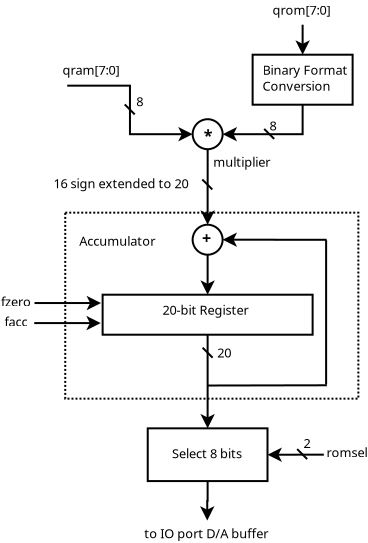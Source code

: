 <?xml version="1.0" encoding="UTF-8"?>
<dia:diagram xmlns:dia="http://www.lysator.liu.se/~alla/dia/">
  <dia:layer name="Background" visible="true">
    <dia:object type="Standard - Box" version="0" id="O0">
      <dia:attribute name="obj_pos">
        <dia:point val="0.131,10.748"/>
      </dia:attribute>
      <dia:attribute name="obj_bb">
        <dia:rectangle val="0.081,10.698;14.838,20.098"/>
      </dia:attribute>
      <dia:attribute name="elem_corner">
        <dia:point val="0.131,10.748"/>
      </dia:attribute>
      <dia:attribute name="elem_width">
        <dia:real val="14.656"/>
      </dia:attribute>
      <dia:attribute name="elem_height">
        <dia:real val="9.3"/>
      </dia:attribute>
      <dia:attribute name="show_background">
        <dia:boolean val="true"/>
      </dia:attribute>
      <dia:attribute name="line_style">
        <dia:enum val="4"/>
      </dia:attribute>
    </dia:object>
    <dia:object type="Standard - Box" version="0" id="O1">
      <dia:attribute name="obj_pos">
        <dia:point val="9.5,2.85"/>
      </dia:attribute>
      <dia:attribute name="obj_bb">
        <dia:rectangle val="9.45,2.8;14.55,5.4"/>
      </dia:attribute>
      <dia:attribute name="elem_corner">
        <dia:point val="9.5,2.85"/>
      </dia:attribute>
      <dia:attribute name="elem_width">
        <dia:real val="5"/>
      </dia:attribute>
      <dia:attribute name="elem_height">
        <dia:real val="2.5"/>
      </dia:attribute>
      <dia:attribute name="show_background">
        <dia:boolean val="true"/>
      </dia:attribute>
    </dia:object>
    <dia:object type="Standard - Text" version="0" id="O2">
      <dia:attribute name="obj_pos">
        <dia:point val="10,3.85"/>
      </dia:attribute>
      <dia:attribute name="obj_bb">
        <dia:rectangle val="10,3.2;14.3,5"/>
      </dia:attribute>
      <dia:attribute name="text">
        <dia:composite type="text">
          <dia:attribute name="string">
            <dia:string>#Binary Format
Conversion#</dia:string>
          </dia:attribute>
          <dia:attribute name="font">
            <dia:font family="sans" style="0" name="Helvetica"/>
          </dia:attribute>
          <dia:attribute name="height">
            <dia:real val="0.8"/>
          </dia:attribute>
          <dia:attribute name="pos">
            <dia:point val="10,3.85"/>
          </dia:attribute>
          <dia:attribute name="color">
            <dia:color val="#000000"/>
          </dia:attribute>
          <dia:attribute name="alignment">
            <dia:enum val="0"/>
          </dia:attribute>
        </dia:composite>
      </dia:attribute>
    </dia:object>
    <dia:object type="Standard - ZigZagLine" version="0" id="O3">
      <dia:attribute name="obj_pos">
        <dia:point val="12,5.35"/>
      </dia:attribute>
      <dia:attribute name="obj_bb">
        <dia:rectangle val="7.952,5.3;12.05,7.325"/>
      </dia:attribute>
      <dia:attribute name="orth_points">
        <dia:point val="12,5.35"/>
        <dia:point val="12,6.825"/>
        <dia:point val="8.002,6.825"/>
      </dia:attribute>
      <dia:attribute name="orth_orient">
        <dia:enum val="1"/>
        <dia:enum val="0"/>
      </dia:attribute>
      <dia:attribute name="end_arrow">
        <dia:enum val="22"/>
      </dia:attribute>
      <dia:attribute name="end_arrow_length">
        <dia:real val="0.5"/>
      </dia:attribute>
      <dia:attribute name="end_arrow_width">
        <dia:real val="0.5"/>
      </dia:attribute>
      <dia:connections>
        <dia:connection handle="0" to="O1" connection="6"/>
        <dia:connection handle="1" to="O15" connection="4"/>
      </dia:connections>
    </dia:object>
    <dia:object type="Standard - ZigZagLine" version="0" id="O4">
      <dia:attribute name="obj_pos">
        <dia:point val="0.231,4.398"/>
      </dia:attribute>
      <dia:attribute name="obj_bb">
        <dia:rectangle val="0.181,4.348;6.552,7.325"/>
      </dia:attribute>
      <dia:attribute name="orth_points">
        <dia:point val="0.231,4.398"/>
        <dia:point val="3.367,4.398"/>
        <dia:point val="3.367,6.825"/>
        <dia:point val="6.502,6.825"/>
      </dia:attribute>
      <dia:attribute name="orth_orient">
        <dia:enum val="0"/>
        <dia:enum val="1"/>
        <dia:enum val="0"/>
      </dia:attribute>
      <dia:attribute name="end_arrow">
        <dia:enum val="22"/>
      </dia:attribute>
      <dia:attribute name="end_arrow_length">
        <dia:real val="0.5"/>
      </dia:attribute>
      <dia:attribute name="end_arrow_width">
        <dia:real val="0.5"/>
      </dia:attribute>
      <dia:connections>
        <dia:connection handle="1" to="O15" connection="3"/>
      </dia:connections>
    </dia:object>
    <dia:object type="Standard - Text" version="0" id="O5">
      <dia:attribute name="obj_pos">
        <dia:point val="0,3.85"/>
      </dia:attribute>
      <dia:attribute name="obj_bb">
        <dia:rectangle val="0,3.2;3.1,4.2"/>
      </dia:attribute>
      <dia:attribute name="text">
        <dia:composite type="text">
          <dia:attribute name="string">
            <dia:string>#qram[7:0]#</dia:string>
          </dia:attribute>
          <dia:attribute name="font">
            <dia:font family="sans" style="0" name="Helvetica"/>
          </dia:attribute>
          <dia:attribute name="height">
            <dia:real val="0.8"/>
          </dia:attribute>
          <dia:attribute name="pos">
            <dia:point val="0,3.85"/>
          </dia:attribute>
          <dia:attribute name="color">
            <dia:color val="#000000"/>
          </dia:attribute>
          <dia:attribute name="alignment">
            <dia:enum val="0"/>
          </dia:attribute>
        </dia:composite>
      </dia:attribute>
    </dia:object>
    <dia:object type="Standard - Text" version="0" id="O6">
      <dia:attribute name="obj_pos">
        <dia:point val="10.5,0.85"/>
      </dia:attribute>
      <dia:attribute name="obj_bb">
        <dia:rectangle val="10.5,0.2;13.6,1.2"/>
      </dia:attribute>
      <dia:attribute name="text">
        <dia:composite type="text">
          <dia:attribute name="string">
            <dia:string>#qrom[7:0]#</dia:string>
          </dia:attribute>
          <dia:attribute name="font">
            <dia:font family="sans" style="0" name="Helvetica"/>
          </dia:attribute>
          <dia:attribute name="height">
            <dia:real val="0.8"/>
          </dia:attribute>
          <dia:attribute name="pos">
            <dia:point val="10.5,0.85"/>
          </dia:attribute>
          <dia:attribute name="color">
            <dia:color val="#000000"/>
          </dia:attribute>
          <dia:attribute name="alignment">
            <dia:enum val="0"/>
          </dia:attribute>
        </dia:composite>
      </dia:attribute>
    </dia:object>
    <dia:object type="Standard - ZigZagLine" version="0" id="O7">
      <dia:attribute name="obj_pos">
        <dia:point val="12,1.35"/>
      </dia:attribute>
      <dia:attribute name="obj_bb">
        <dia:rectangle val="11.95,1.35;12.05,2.921"/>
      </dia:attribute>
      <dia:attribute name="orth_points">
        <dia:point val="12,1.35"/>
        <dia:point val="12,1.35"/>
        <dia:point val="12,2.85"/>
        <dia:point val="12,2.85"/>
      </dia:attribute>
      <dia:attribute name="orth_orient">
        <dia:enum val="0"/>
        <dia:enum val="1"/>
        <dia:enum val="0"/>
      </dia:attribute>
      <dia:attribute name="end_arrow">
        <dia:enum val="22"/>
      </dia:attribute>
      <dia:attribute name="end_arrow_length">
        <dia:real val="0.5"/>
      </dia:attribute>
      <dia:attribute name="end_arrow_width">
        <dia:real val="0.5"/>
      </dia:attribute>
      <dia:connections>
        <dia:connection handle="1" to="O1" connection="1"/>
      </dia:connections>
    </dia:object>
    <dia:object type="Standard - Box" version="0" id="O8">
      <dia:attribute name="obj_pos">
        <dia:point val="2,14.85"/>
      </dia:attribute>
      <dia:attribute name="obj_bb">
        <dia:rectangle val="1.95,14.8;12.55,16.9"/>
      </dia:attribute>
      <dia:attribute name="elem_corner">
        <dia:point val="2,14.85"/>
      </dia:attribute>
      <dia:attribute name="elem_width">
        <dia:real val="10.5"/>
      </dia:attribute>
      <dia:attribute name="elem_height">
        <dia:real val="2"/>
      </dia:attribute>
      <dia:attribute name="show_background">
        <dia:boolean val="true"/>
      </dia:attribute>
    </dia:object>
    <dia:object type="Standard - Text" version="0" id="O9">
      <dia:attribute name="obj_pos">
        <dia:point val="5,15.85"/>
      </dia:attribute>
      <dia:attribute name="obj_bb">
        <dia:rectangle val="5,15.2;9.55,16.2"/>
      </dia:attribute>
      <dia:attribute name="text">
        <dia:composite type="text">
          <dia:attribute name="string">
            <dia:string>#20-bit Register#</dia:string>
          </dia:attribute>
          <dia:attribute name="font">
            <dia:font family="sans" style="0" name="Helvetica"/>
          </dia:attribute>
          <dia:attribute name="height">
            <dia:real val="0.8"/>
          </dia:attribute>
          <dia:attribute name="pos">
            <dia:point val="5,15.85"/>
          </dia:attribute>
          <dia:attribute name="color">
            <dia:color val="#000000"/>
          </dia:attribute>
          <dia:attribute name="alignment">
            <dia:enum val="0"/>
          </dia:attribute>
        </dia:composite>
      </dia:attribute>
    </dia:object>
    <dia:object type="Standard - ZigZagLine" version="0" id="O10">
      <dia:attribute name="obj_pos">
        <dia:point val="7.25,12.85"/>
      </dia:attribute>
      <dia:attribute name="obj_bb">
        <dia:rectangle val="7.2,12.85;7.3,14.921"/>
      </dia:attribute>
      <dia:attribute name="orth_points">
        <dia:point val="7.25,12.85"/>
        <dia:point val="7.25,12.85"/>
        <dia:point val="7.25,14.85"/>
        <dia:point val="7.25,14.85"/>
      </dia:attribute>
      <dia:attribute name="orth_orient">
        <dia:enum val="0"/>
        <dia:enum val="1"/>
        <dia:enum val="0"/>
      </dia:attribute>
      <dia:attribute name="end_arrow">
        <dia:enum val="22"/>
      </dia:attribute>
      <dia:attribute name="end_arrow_length">
        <dia:real val="0.5"/>
      </dia:attribute>
      <dia:attribute name="end_arrow_width">
        <dia:real val="0.5"/>
      </dia:attribute>
      <dia:connections>
        <dia:connection handle="0" to="O17" connection="6"/>
        <dia:connection handle="1" to="O8" connection="1"/>
      </dia:connections>
    </dia:object>
    <dia:object type="Standard - ZigZagLine" version="0" id="O11">
      <dia:attribute name="obj_pos">
        <dia:point val="7.25,16.85"/>
      </dia:attribute>
      <dia:attribute name="obj_bb">
        <dia:rectangle val="6.75,16.8;7.75,21.582"/>
      </dia:attribute>
      <dia:attribute name="orth_points">
        <dia:point val="7.25,16.85"/>
        <dia:point val="7.25,19.35"/>
        <dia:point val="7.25,19.35"/>
        <dia:point val="7.25,21.532"/>
      </dia:attribute>
      <dia:attribute name="orth_orient">
        <dia:enum val="1"/>
        <dia:enum val="0"/>
        <dia:enum val="1"/>
      </dia:attribute>
      <dia:attribute name="autorouting">
        <dia:boolean val="false"/>
      </dia:attribute>
      <dia:attribute name="end_arrow">
        <dia:enum val="22"/>
      </dia:attribute>
      <dia:attribute name="end_arrow_length">
        <dia:real val="0.5"/>
      </dia:attribute>
      <dia:attribute name="end_arrow_width">
        <dia:real val="0.5"/>
      </dia:attribute>
      <dia:connections>
        <dia:connection handle="0" to="O8" connection="6"/>
        <dia:connection handle="1" to="O30" connection="1"/>
      </dia:connections>
    </dia:object>
    <dia:object type="Standard - Line" version="0" id="O12">
      <dia:attribute name="obj_pos">
        <dia:point val="7.246,19.391"/>
      </dia:attribute>
      <dia:attribute name="obj_bb">
        <dia:rectangle val="7.195,19.329;13.263,19.442"/>
      </dia:attribute>
      <dia:attribute name="conn_endpoints">
        <dia:point val="7.246,19.391"/>
        <dia:point val="13.213,19.379"/>
      </dia:attribute>
      <dia:attribute name="numcp">
        <dia:int val="1"/>
      </dia:attribute>
    </dia:object>
    <dia:object type="Standard - Line" version="0" id="O13">
      <dia:attribute name="obj_pos">
        <dia:point val="13.175,19.337"/>
      </dia:attribute>
      <dia:attribute name="obj_bb">
        <dia:rectangle val="13.125,12.073;13.225,19.387"/>
      </dia:attribute>
      <dia:attribute name="conn_endpoints">
        <dia:point val="13.175,19.337"/>
        <dia:point val="13.175,12.123"/>
      </dia:attribute>
      <dia:attribute name="numcp">
        <dia:int val="1"/>
      </dia:attribute>
    </dia:object>
    <dia:object type="Standard - ZigZagLine" version="0" id="O14">
      <dia:attribute name="obj_pos">
        <dia:point val="13.201,12.104"/>
      </dia:attribute>
      <dia:attribute name="obj_bb">
        <dia:rectangle val="7.95,11.6;13.251,12.6"/>
      </dia:attribute>
      <dia:attribute name="orth_points">
        <dia:point val="13.201,12.104"/>
        <dia:point val="10.6,12.104"/>
        <dia:point val="10.6,12.1"/>
        <dia:point val="8,12.1"/>
      </dia:attribute>
      <dia:attribute name="orth_orient">
        <dia:enum val="0"/>
        <dia:enum val="1"/>
        <dia:enum val="0"/>
      </dia:attribute>
      <dia:attribute name="end_arrow">
        <dia:enum val="22"/>
      </dia:attribute>
      <dia:attribute name="end_arrow_length">
        <dia:real val="0.5"/>
      </dia:attribute>
      <dia:attribute name="end_arrow_width">
        <dia:real val="0.5"/>
      </dia:attribute>
      <dia:connections>
        <dia:connection handle="1" to="O17" connection="4"/>
      </dia:connections>
    </dia:object>
    <dia:group>
      <dia:object type="Standard - Ellipse" version="0" id="O15">
        <dia:attribute name="obj_pos">
          <dia:point val="6.502,6.075"/>
        </dia:attribute>
        <dia:attribute name="obj_bb">
          <dia:rectangle val="6.452,6.025;8.052,7.625"/>
        </dia:attribute>
        <dia:attribute name="elem_corner">
          <dia:point val="6.502,6.075"/>
        </dia:attribute>
        <dia:attribute name="elem_width">
          <dia:real val="1.5"/>
        </dia:attribute>
        <dia:attribute name="elem_height">
          <dia:real val="1.5"/>
        </dia:attribute>
      </dia:object>
      <dia:object type="Standard - Text" version="0" id="O16">
        <dia:attribute name="obj_pos">
          <dia:point val="7.052,7.175"/>
        </dia:attribute>
        <dia:attribute name="obj_bb">
          <dia:rectangle val="7.052,6.425;7.452,7.675"/>
        </dia:attribute>
        <dia:attribute name="text">
          <dia:composite type="text">
            <dia:attribute name="string">
              <dia:string>#*#</dia:string>
            </dia:attribute>
            <dia:attribute name="font">
              <dia:font family="sans" style="80" name="Helvetica"/>
            </dia:attribute>
            <dia:attribute name="height">
              <dia:real val="1"/>
            </dia:attribute>
            <dia:attribute name="pos">
              <dia:point val="7.052,7.175"/>
            </dia:attribute>
            <dia:attribute name="color">
              <dia:color val="#000000"/>
            </dia:attribute>
            <dia:attribute name="alignment">
              <dia:enum val="0"/>
            </dia:attribute>
          </dia:composite>
        </dia:attribute>
      </dia:object>
    </dia:group>
    <dia:group>
      <dia:object type="Standard - Ellipse" version="0" id="O17">
        <dia:attribute name="obj_pos">
          <dia:point val="6.5,11.35"/>
        </dia:attribute>
        <dia:attribute name="obj_bb">
          <dia:rectangle val="6.45,11.3;8.05,12.9"/>
        </dia:attribute>
        <dia:attribute name="elem_corner">
          <dia:point val="6.5,11.35"/>
        </dia:attribute>
        <dia:attribute name="elem_width">
          <dia:real val="1.5"/>
        </dia:attribute>
        <dia:attribute name="elem_height">
          <dia:real val="1.5"/>
        </dia:attribute>
      </dia:object>
      <dia:object type="Standard - Text" version="0" id="O18">
        <dia:attribute name="obj_pos">
          <dia:point val="6.963,12.312"/>
        </dia:attribute>
        <dia:attribute name="obj_bb">
          <dia:rectangle val="6.963,11.562;7.612,12.812"/>
        </dia:attribute>
        <dia:attribute name="text">
          <dia:composite type="text">
            <dia:attribute name="string">
              <dia:string>#+#</dia:string>
            </dia:attribute>
            <dia:attribute name="font">
              <dia:font family="sans" style="80" name="Helvetica"/>
            </dia:attribute>
            <dia:attribute name="height">
              <dia:real val="1"/>
            </dia:attribute>
            <dia:attribute name="pos">
              <dia:point val="6.963,12.312"/>
            </dia:attribute>
            <dia:attribute name="color">
              <dia:color val="#000000"/>
            </dia:attribute>
            <dia:attribute name="alignment">
              <dia:enum val="0"/>
            </dia:attribute>
          </dia:composite>
        </dia:attribute>
      </dia:object>
    </dia:group>
    <dia:object type="Standard - ZigZagLine" version="0" id="O19">
      <dia:attribute name="obj_pos">
        <dia:point val="7.252,7.575"/>
      </dia:attribute>
      <dia:attribute name="obj_bb">
        <dia:rectangle val="6.75,7.525;7.75,11.4"/>
      </dia:attribute>
      <dia:attribute name="orth_points">
        <dia:point val="7.252,7.575"/>
        <dia:point val="7.252,9.463"/>
        <dia:point val="7.25,9.463"/>
        <dia:point val="7.25,11.35"/>
      </dia:attribute>
      <dia:attribute name="orth_orient">
        <dia:enum val="1"/>
        <dia:enum val="0"/>
        <dia:enum val="1"/>
      </dia:attribute>
      <dia:attribute name="end_arrow">
        <dia:enum val="22"/>
      </dia:attribute>
      <dia:attribute name="end_arrow_length">
        <dia:real val="0.5"/>
      </dia:attribute>
      <dia:attribute name="end_arrow_width">
        <dia:real val="0.5"/>
      </dia:attribute>
      <dia:connections>
        <dia:connection handle="0" to="O15" connection="6"/>
        <dia:connection handle="1" to="O17" connection="1"/>
      </dia:connections>
    </dia:object>
    <dia:object type="Standard - Text" version="0" id="O20">
      <dia:attribute name="obj_pos">
        <dia:point val="7.531,8.448"/>
      </dia:attribute>
      <dia:attribute name="obj_bb">
        <dia:rectangle val="7.531,7.798;10.381,8.798"/>
      </dia:attribute>
      <dia:attribute name="text">
        <dia:composite type="text">
          <dia:attribute name="string">
            <dia:string>#multiplier#</dia:string>
          </dia:attribute>
          <dia:attribute name="font">
            <dia:font family="sans" style="0" name="Helvetica"/>
          </dia:attribute>
          <dia:attribute name="height">
            <dia:real val="0.8"/>
          </dia:attribute>
          <dia:attribute name="pos">
            <dia:point val="7.531,8.448"/>
          </dia:attribute>
          <dia:attribute name="color">
            <dia:color val="#000000"/>
          </dia:attribute>
          <dia:attribute name="alignment">
            <dia:enum val="0"/>
          </dia:attribute>
        </dia:composite>
      </dia:attribute>
    </dia:object>
    <dia:object type="Standard - Text" version="0" id="O21">
      <dia:attribute name="obj_pos">
        <dia:point val="0.831,12.398"/>
      </dia:attribute>
      <dia:attribute name="obj_bb">
        <dia:rectangle val="0.831,11.748;4.731,12.748"/>
      </dia:attribute>
      <dia:attribute name="text">
        <dia:composite type="text">
          <dia:attribute name="string">
            <dia:string>#Accumulator#</dia:string>
          </dia:attribute>
          <dia:attribute name="font">
            <dia:font family="sans" style="0" name="Helvetica"/>
          </dia:attribute>
          <dia:attribute name="height">
            <dia:real val="0.8"/>
          </dia:attribute>
          <dia:attribute name="pos">
            <dia:point val="0.831,12.398"/>
          </dia:attribute>
          <dia:attribute name="color">
            <dia:color val="#000000"/>
          </dia:attribute>
          <dia:attribute name="alignment">
            <dia:enum val="0"/>
          </dia:attribute>
        </dia:composite>
      </dia:attribute>
    </dia:object>
    <dia:object type="Standard - Line" version="0" id="O22">
      <dia:attribute name="obj_pos">
        <dia:point val="7,17.5"/>
      </dia:attribute>
      <dia:attribute name="obj_bb">
        <dia:rectangle val="6.929,17.429;7.571,18.071"/>
      </dia:attribute>
      <dia:attribute name="conn_endpoints">
        <dia:point val="7,17.5"/>
        <dia:point val="7.5,18"/>
      </dia:attribute>
      <dia:attribute name="numcp">
        <dia:int val="1"/>
      </dia:attribute>
    </dia:object>
    <dia:object type="Standard - Text" version="0" id="O23">
      <dia:attribute name="obj_pos">
        <dia:point val="7.737,17.988"/>
      </dia:attribute>
      <dia:attribute name="obj_bb">
        <dia:rectangle val="7.716,17.316;8.537,18.38"/>
      </dia:attribute>
      <dia:attribute name="text">
        <dia:composite type="text">
          <dia:attribute name="string">
            <dia:string>#20#</dia:string>
          </dia:attribute>
          <dia:attribute name="font">
            <dia:font family="sans" style="0" name="Helvetica"/>
          </dia:attribute>
          <dia:attribute name="height">
            <dia:real val="0.8"/>
          </dia:attribute>
          <dia:attribute name="pos">
            <dia:point val="7.737,17.988"/>
          </dia:attribute>
          <dia:attribute name="color">
            <dia:color val="#000000"/>
          </dia:attribute>
          <dia:attribute name="alignment">
            <dia:enum val="0"/>
          </dia:attribute>
        </dia:composite>
      </dia:attribute>
    </dia:object>
    <dia:object type="Standard - Line" version="0" id="O24">
      <dia:attribute name="obj_pos">
        <dia:point val="6.983,9.088"/>
      </dia:attribute>
      <dia:attribute name="obj_bb">
        <dia:rectangle val="6.912,9.017;7.554,9.658"/>
      </dia:attribute>
      <dia:attribute name="conn_endpoints">
        <dia:point val="6.983,9.088"/>
        <dia:point val="7.483,9.588"/>
      </dia:attribute>
      <dia:attribute name="numcp">
        <dia:int val="1"/>
      </dia:attribute>
    </dia:object>
    <dia:object type="Standard - Text" version="0" id="O25">
      <dia:attribute name="obj_pos">
        <dia:point val="-0.456,9.531"/>
      </dia:attribute>
      <dia:attribute name="obj_bb">
        <dia:rectangle val="-0.456,8.86;6.865,9.924"/>
      </dia:attribute>
      <dia:attribute name="text">
        <dia:composite type="text">
          <dia:attribute name="string">
            <dia:string>#16 sign extended to 20#</dia:string>
          </dia:attribute>
          <dia:attribute name="font">
            <dia:font family="sans" style="0" name="Helvetica"/>
          </dia:attribute>
          <dia:attribute name="height">
            <dia:real val="0.8"/>
          </dia:attribute>
          <dia:attribute name="pos">
            <dia:point val="-0.456,9.531"/>
          </dia:attribute>
          <dia:attribute name="color">
            <dia:color val="#000000"/>
          </dia:attribute>
          <dia:attribute name="alignment">
            <dia:enum val="0"/>
          </dia:attribute>
        </dia:composite>
      </dia:attribute>
    </dia:object>
    <dia:object type="Standard - Line" version="0" id="O26">
      <dia:attribute name="obj_pos">
        <dia:point val="3.106,5.336"/>
      </dia:attribute>
      <dia:attribute name="obj_bb">
        <dia:rectangle val="3.035,5.265;3.677,5.906"/>
      </dia:attribute>
      <dia:attribute name="conn_endpoints">
        <dia:point val="3.106,5.336"/>
        <dia:point val="3.606,5.836"/>
      </dia:attribute>
      <dia:attribute name="numcp">
        <dia:int val="1"/>
      </dia:attribute>
    </dia:object>
    <dia:object type="Standard - Line" version="0" id="O27">
      <dia:attribute name="obj_pos">
        <dia:point val="10.077,6.561"/>
      </dia:attribute>
      <dia:attribute name="obj_bb">
        <dia:rectangle val="10.006,6.49;10.648,7.131"/>
      </dia:attribute>
      <dia:attribute name="conn_endpoints">
        <dia:point val="10.077,6.561"/>
        <dia:point val="10.577,7.061"/>
      </dia:attribute>
      <dia:attribute name="numcp">
        <dia:int val="1"/>
      </dia:attribute>
    </dia:object>
    <dia:object type="Standard - Text" version="0" id="O28">
      <dia:attribute name="obj_pos">
        <dia:point val="10.338,6.639"/>
      </dia:attribute>
      <dia:attribute name="obj_bb">
        <dia:rectangle val="10.316,5.968;10.738,7.031"/>
      </dia:attribute>
      <dia:attribute name="text">
        <dia:composite type="text">
          <dia:attribute name="string">
            <dia:string>#8#</dia:string>
          </dia:attribute>
          <dia:attribute name="font">
            <dia:font family="sans" style="0" name="Helvetica"/>
          </dia:attribute>
          <dia:attribute name="height">
            <dia:real val="0.8"/>
          </dia:attribute>
          <dia:attribute name="pos">
            <dia:point val="10.338,6.639"/>
          </dia:attribute>
          <dia:attribute name="color">
            <dia:color val="#000000"/>
          </dia:attribute>
          <dia:attribute name="alignment">
            <dia:enum val="0"/>
          </dia:attribute>
        </dia:composite>
      </dia:attribute>
    </dia:object>
    <dia:object type="Standard - Text" version="0" id="O29">
      <dia:attribute name="obj_pos">
        <dia:point val="3.681,5.428"/>
      </dia:attribute>
      <dia:attribute name="obj_bb">
        <dia:rectangle val="3.66,4.756;4.081,5.82"/>
      </dia:attribute>
      <dia:attribute name="text">
        <dia:composite type="text">
          <dia:attribute name="string">
            <dia:string>#8#</dia:string>
          </dia:attribute>
          <dia:attribute name="font">
            <dia:font family="sans" style="0" name="Helvetica"/>
          </dia:attribute>
          <dia:attribute name="height">
            <dia:real val="0.8"/>
          </dia:attribute>
          <dia:attribute name="pos">
            <dia:point val="3.681,5.428"/>
          </dia:attribute>
          <dia:attribute name="color">
            <dia:color val="#000000"/>
          </dia:attribute>
          <dia:attribute name="alignment">
            <dia:enum val="0"/>
          </dia:attribute>
        </dia:composite>
      </dia:attribute>
    </dia:object>
    <dia:object type="Standard - Box" version="0" id="O30">
      <dia:attribute name="obj_pos">
        <dia:point val="4.256,21.532"/>
      </dia:attribute>
      <dia:attribute name="obj_bb">
        <dia:rectangle val="4.206,21.483;10.294,24.22"/>
      </dia:attribute>
      <dia:attribute name="elem_corner">
        <dia:point val="4.256,21.532"/>
      </dia:attribute>
      <dia:attribute name="elem_width">
        <dia:real val="5.988"/>
      </dia:attribute>
      <dia:attribute name="elem_height">
        <dia:real val="2.637"/>
      </dia:attribute>
      <dia:attribute name="show_background">
        <dia:boolean val="true"/>
      </dia:attribute>
    </dia:object>
    <dia:object type="Standard - Text" version="0" id="O31">
      <dia:attribute name="obj_pos">
        <dia:point val="5.469,23.023"/>
      </dia:attribute>
      <dia:attribute name="obj_bb">
        <dia:rectangle val="5.469,22.352;9.39,23.416"/>
      </dia:attribute>
      <dia:attribute name="text">
        <dia:composite type="text">
          <dia:attribute name="string">
            <dia:string>#Select 8 bits#</dia:string>
          </dia:attribute>
          <dia:attribute name="font">
            <dia:font family="sans" style="0" name="Helvetica"/>
          </dia:attribute>
          <dia:attribute name="height">
            <dia:real val="0.8"/>
          </dia:attribute>
          <dia:attribute name="pos">
            <dia:point val="5.469,23.023"/>
          </dia:attribute>
          <dia:attribute name="color">
            <dia:color val="#000000"/>
          </dia:attribute>
          <dia:attribute name="alignment">
            <dia:enum val="0"/>
          </dia:attribute>
        </dia:composite>
      </dia:attribute>
    </dia:object>
    <dia:object type="Standard - ZigZagLine" version="0" id="O32">
      <dia:attribute name="obj_pos">
        <dia:point val="13.063,22.848"/>
      </dia:attribute>
      <dia:attribute name="obj_bb">
        <dia:rectangle val="10.194,22.351;13.113,23.351"/>
      </dia:attribute>
      <dia:attribute name="orth_points">
        <dia:point val="13.063,22.848"/>
        <dia:point val="11.653,22.848"/>
        <dia:point val="11.653,22.851"/>
        <dia:point val="10.244,22.851"/>
      </dia:attribute>
      <dia:attribute name="orth_orient">
        <dia:enum val="0"/>
        <dia:enum val="1"/>
        <dia:enum val="0"/>
      </dia:attribute>
      <dia:attribute name="end_arrow">
        <dia:enum val="22"/>
      </dia:attribute>
      <dia:attribute name="end_arrow_length">
        <dia:real val="0.5"/>
      </dia:attribute>
      <dia:attribute name="end_arrow_width">
        <dia:real val="0.5"/>
      </dia:attribute>
      <dia:connections>
        <dia:connection handle="1" to="O30" connection="4"/>
      </dia:connections>
    </dia:object>
    <dia:object type="Standard - Line" version="0" id="O33">
      <dia:attribute name="obj_pos">
        <dia:point val="11.727,22.57"/>
      </dia:attribute>
      <dia:attribute name="obj_bb">
        <dia:rectangle val="11.656,22.499;12.298,23.141"/>
      </dia:attribute>
      <dia:attribute name="conn_endpoints">
        <dia:point val="11.727,22.57"/>
        <dia:point val="12.227,23.07"/>
      </dia:attribute>
      <dia:attribute name="numcp">
        <dia:int val="1"/>
      </dia:attribute>
    </dia:object>
    <dia:object type="Standard - Text" version="0" id="O34">
      <dia:attribute name="obj_pos">
        <dia:point val="12.05,22.511"/>
      </dia:attribute>
      <dia:attribute name="obj_bb">
        <dia:rectangle val="12.029,21.839;12.45,22.903"/>
      </dia:attribute>
      <dia:attribute name="text">
        <dia:composite type="text">
          <dia:attribute name="string">
            <dia:string>#2#</dia:string>
          </dia:attribute>
          <dia:attribute name="font">
            <dia:font family="sans" style="0" name="Helvetica"/>
          </dia:attribute>
          <dia:attribute name="height">
            <dia:real val="0.8"/>
          </dia:attribute>
          <dia:attribute name="pos">
            <dia:point val="12.05,22.511"/>
          </dia:attribute>
          <dia:attribute name="color">
            <dia:color val="#000000"/>
          </dia:attribute>
          <dia:attribute name="alignment">
            <dia:enum val="0"/>
          </dia:attribute>
        </dia:composite>
      </dia:attribute>
    </dia:object>
    <dia:object type="Standard - Text" version="0" id="O35">
      <dia:attribute name="obj_pos">
        <dia:point val="13.188,22.973"/>
      </dia:attribute>
      <dia:attribute name="obj_bb">
        <dia:rectangle val="13.188,22.302;15.309,23.366"/>
      </dia:attribute>
      <dia:attribute name="text">
        <dia:composite type="text">
          <dia:attribute name="string">
            <dia:string>#romsel#</dia:string>
          </dia:attribute>
          <dia:attribute name="font">
            <dia:font family="sans" style="0" name="Helvetica"/>
          </dia:attribute>
          <dia:attribute name="height">
            <dia:real val="0.8"/>
          </dia:attribute>
          <dia:attribute name="pos">
            <dia:point val="13.188,22.973"/>
          </dia:attribute>
          <dia:attribute name="color">
            <dia:color val="#000000"/>
          </dia:attribute>
          <dia:attribute name="alignment">
            <dia:enum val="0"/>
          </dia:attribute>
        </dia:composite>
      </dia:attribute>
    </dia:object>
    <dia:object type="Standard - ZigZagLine" version="0" id="O36">
      <dia:attribute name="obj_pos">
        <dia:point val="7.25,24.17"/>
      </dia:attribute>
      <dia:attribute name="obj_bb">
        <dia:rectangle val="6.731,24.12;7.731,26.192"/>
      </dia:attribute>
      <dia:attribute name="orth_points">
        <dia:point val="7.25,24.17"/>
        <dia:point val="7.25,25.156"/>
        <dia:point val="7.231,25.156"/>
        <dia:point val="7.231,26.142"/>
      </dia:attribute>
      <dia:attribute name="orth_orient">
        <dia:enum val="1"/>
        <dia:enum val="0"/>
        <dia:enum val="1"/>
      </dia:attribute>
      <dia:attribute name="end_arrow">
        <dia:enum val="22"/>
      </dia:attribute>
      <dia:attribute name="end_arrow_length">
        <dia:real val="0.5"/>
      </dia:attribute>
      <dia:attribute name="end_arrow_width">
        <dia:real val="0.5"/>
      </dia:attribute>
      <dia:connections>
        <dia:connection handle="0" to="O30" connection="6"/>
      </dia:connections>
    </dia:object>
    <dia:object type="Standard - Text" version="0" id="O37">
      <dia:attribute name="obj_pos">
        <dia:point val="4.081,27.029"/>
      </dia:attribute>
      <dia:attribute name="obj_bb">
        <dia:rectangle val="4.081,26.358;10.353,27.422"/>
      </dia:attribute>
      <dia:attribute name="text">
        <dia:composite type="text">
          <dia:attribute name="string">
            <dia:string>#to IO port D/A buffer#</dia:string>
          </dia:attribute>
          <dia:attribute name="font">
            <dia:font family="sans" style="0" name="Helvetica"/>
          </dia:attribute>
          <dia:attribute name="height">
            <dia:real val="0.8"/>
          </dia:attribute>
          <dia:attribute name="pos">
            <dia:point val="4.081,27.029"/>
          </dia:attribute>
          <dia:attribute name="color">
            <dia:color val="#000000"/>
          </dia:attribute>
          <dia:attribute name="alignment">
            <dia:enum val="0"/>
          </dia:attribute>
        </dia:composite>
      </dia:attribute>
    </dia:object>
    <dia:object type="Standard - ZigZagLine" version="0" id="O38">
      <dia:attribute name="obj_pos">
        <dia:point val="-1.406,15.267"/>
      </dia:attribute>
      <dia:attribute name="obj_bb">
        <dia:rectangle val="-1.406,15.217;1.99,15.317"/>
      </dia:attribute>
      <dia:attribute name="orth_points">
        <dia:point val="-1.406,15.267"/>
        <dia:point val="-1.406,15.267"/>
        <dia:point val="1.919,15.267"/>
        <dia:point val="1.919,15.267"/>
      </dia:attribute>
      <dia:attribute name="orth_orient">
        <dia:enum val="0"/>
        <dia:enum val="1"/>
        <dia:enum val="0"/>
      </dia:attribute>
      <dia:attribute name="end_arrow">
        <dia:enum val="22"/>
      </dia:attribute>
      <dia:attribute name="end_arrow_length">
        <dia:real val="0.5"/>
      </dia:attribute>
      <dia:attribute name="end_arrow_width">
        <dia:real val="0.5"/>
      </dia:attribute>
    </dia:object>
    <dia:object type="Standard - ZigZagLine" version="0" id="O39">
      <dia:attribute name="obj_pos">
        <dia:point val="-1.419,16.269"/>
      </dia:attribute>
      <dia:attribute name="obj_bb">
        <dia:rectangle val="-1.419,16.219;1.977,16.319"/>
      </dia:attribute>
      <dia:attribute name="orth_points">
        <dia:point val="-1.419,16.269"/>
        <dia:point val="-1.419,16.269"/>
        <dia:point val="1.906,16.269"/>
        <dia:point val="1.906,16.269"/>
      </dia:attribute>
      <dia:attribute name="orth_orient">
        <dia:enum val="0"/>
        <dia:enum val="1"/>
        <dia:enum val="0"/>
      </dia:attribute>
      <dia:attribute name="end_arrow">
        <dia:enum val="22"/>
      </dia:attribute>
      <dia:attribute name="end_arrow_length">
        <dia:real val="0.5"/>
      </dia:attribute>
      <dia:attribute name="end_arrow_width">
        <dia:real val="0.5"/>
      </dia:attribute>
    </dia:object>
    <dia:object type="Standard - Text" version="0" id="O40">
      <dia:attribute name="obj_pos">
        <dia:point val="-3.081,15.436"/>
      </dia:attribute>
      <dia:attribute name="obj_bb">
        <dia:rectangle val="-3.081,14.764;-1.56,15.828"/>
      </dia:attribute>
      <dia:attribute name="text">
        <dia:composite type="text">
          <dia:attribute name="string">
            <dia:string>#fzero#</dia:string>
          </dia:attribute>
          <dia:attribute name="font">
            <dia:font family="sans" style="0" name="Helvetica"/>
          </dia:attribute>
          <dia:attribute name="height">
            <dia:real val="0.8"/>
          </dia:attribute>
          <dia:attribute name="pos">
            <dia:point val="-3.081,15.436"/>
          </dia:attribute>
          <dia:attribute name="color">
            <dia:color val="#000000"/>
          </dia:attribute>
          <dia:attribute name="alignment">
            <dia:enum val="0"/>
          </dia:attribute>
        </dia:composite>
      </dia:attribute>
    </dia:object>
    <dia:object type="Standard - Text" version="0" id="O41">
      <dia:attribute name="obj_pos">
        <dia:point val="-2.906,16.436"/>
      </dia:attribute>
      <dia:attribute name="obj_bb">
        <dia:rectangle val="-2.906,15.764;-1.585,16.828"/>
      </dia:attribute>
      <dia:attribute name="text">
        <dia:composite type="text">
          <dia:attribute name="string">
            <dia:string>#facc#</dia:string>
          </dia:attribute>
          <dia:attribute name="font">
            <dia:font family="sans" style="0" name="Helvetica"/>
          </dia:attribute>
          <dia:attribute name="height">
            <dia:real val="0.8"/>
          </dia:attribute>
          <dia:attribute name="pos">
            <dia:point val="-2.906,16.436"/>
          </dia:attribute>
          <dia:attribute name="color">
            <dia:color val="#000000"/>
          </dia:attribute>
          <dia:attribute name="alignment">
            <dia:enum val="0"/>
          </dia:attribute>
        </dia:composite>
      </dia:attribute>
    </dia:object>
  </dia:layer>
</dia:diagram>
